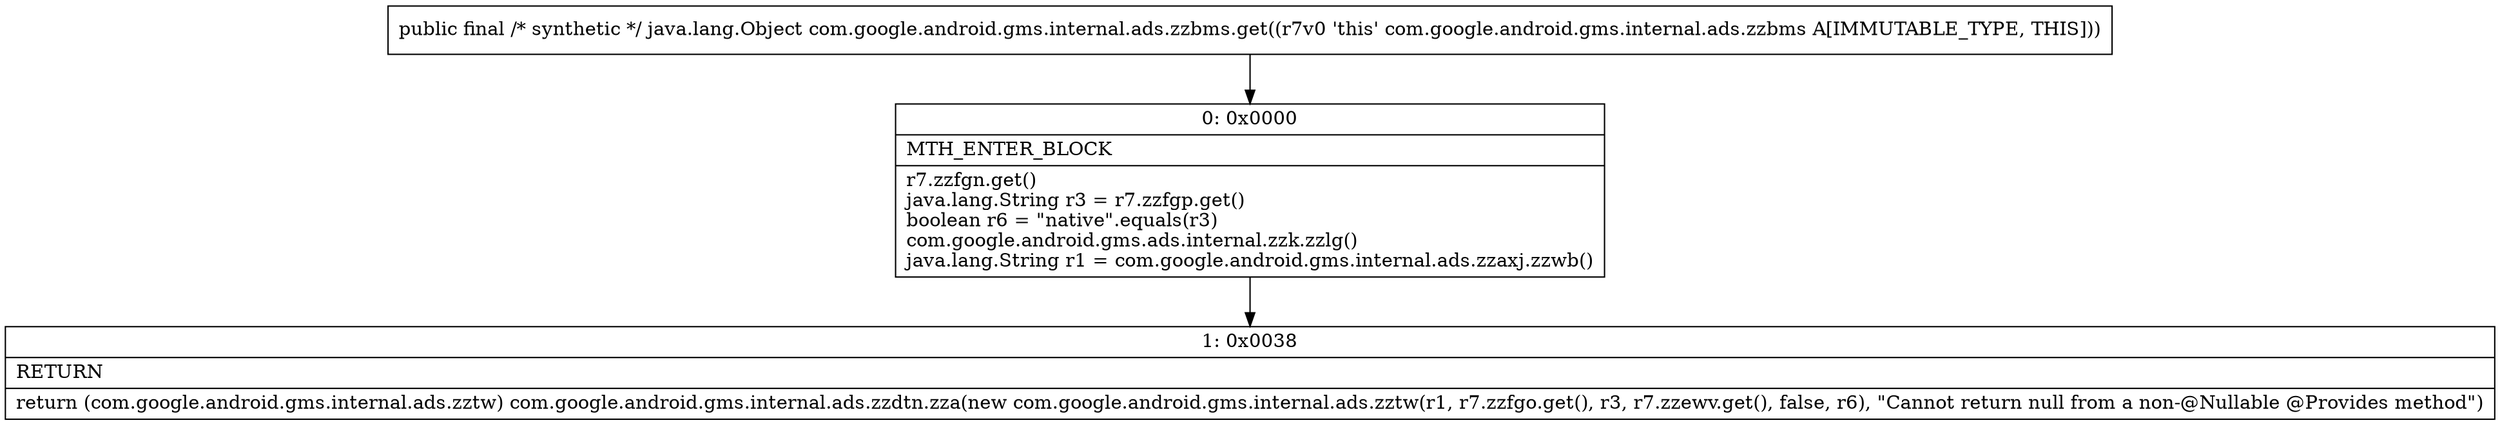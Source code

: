 digraph "CFG forcom.google.android.gms.internal.ads.zzbms.get()Ljava\/lang\/Object;" {
Node_0 [shape=record,label="{0\:\ 0x0000|MTH_ENTER_BLOCK\l|r7.zzfgn.get()\ljava.lang.String r3 = r7.zzfgp.get()\lboolean r6 = \"native\".equals(r3)\lcom.google.android.gms.ads.internal.zzk.zzlg()\ljava.lang.String r1 = com.google.android.gms.internal.ads.zzaxj.zzwb()\l}"];
Node_1 [shape=record,label="{1\:\ 0x0038|RETURN\l|return (com.google.android.gms.internal.ads.zztw) com.google.android.gms.internal.ads.zzdtn.zza(new com.google.android.gms.internal.ads.zztw(r1, r7.zzfgo.get(), r3, r7.zzewv.get(), false, r6), \"Cannot return null from a non\-@Nullable @Provides method\")\l}"];
MethodNode[shape=record,label="{public final \/* synthetic *\/ java.lang.Object com.google.android.gms.internal.ads.zzbms.get((r7v0 'this' com.google.android.gms.internal.ads.zzbms A[IMMUTABLE_TYPE, THIS])) }"];
MethodNode -> Node_0;
Node_0 -> Node_1;
}


